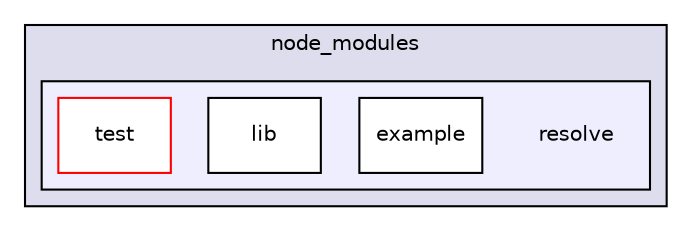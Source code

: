 digraph "gulp-src/node_modules/gulp/node_modules/liftoff/node_modules/resolve" {
  compound=true
  node [ fontsize="10", fontname="Helvetica"];
  edge [ labelfontsize="10", labelfontname="Helvetica"];
  subgraph clusterdir_d35284238081c6528dc0689dc34e890d {
    graph [ bgcolor="#ddddee", pencolor="black", label="node_modules" fontname="Helvetica", fontsize="10", URL="dir_d35284238081c6528dc0689dc34e890d.html"]
  subgraph clusterdir_2c075697e8e6b63be877d8073a2155b2 {
    graph [ bgcolor="#eeeeff", pencolor="black", label="" URL="dir_2c075697e8e6b63be877d8073a2155b2.html"];
    dir_2c075697e8e6b63be877d8073a2155b2 [shape=plaintext label="resolve"];
    dir_ecd7d18519861cc39d09bad4411c9c2a [shape=box label="example" color="black" fillcolor="white" style="filled" URL="dir_ecd7d18519861cc39d09bad4411c9c2a.html"];
    dir_9109342c9d96154828bb1145d14fe590 [shape=box label="lib" color="black" fillcolor="white" style="filled" URL="dir_9109342c9d96154828bb1145d14fe590.html"];
    dir_77096bf77faba9469f7d9e020d1ad487 [shape=box label="test" color="red" fillcolor="white" style="filled" URL="dir_77096bf77faba9469f7d9e020d1ad487.html"];
  }
  }
}
